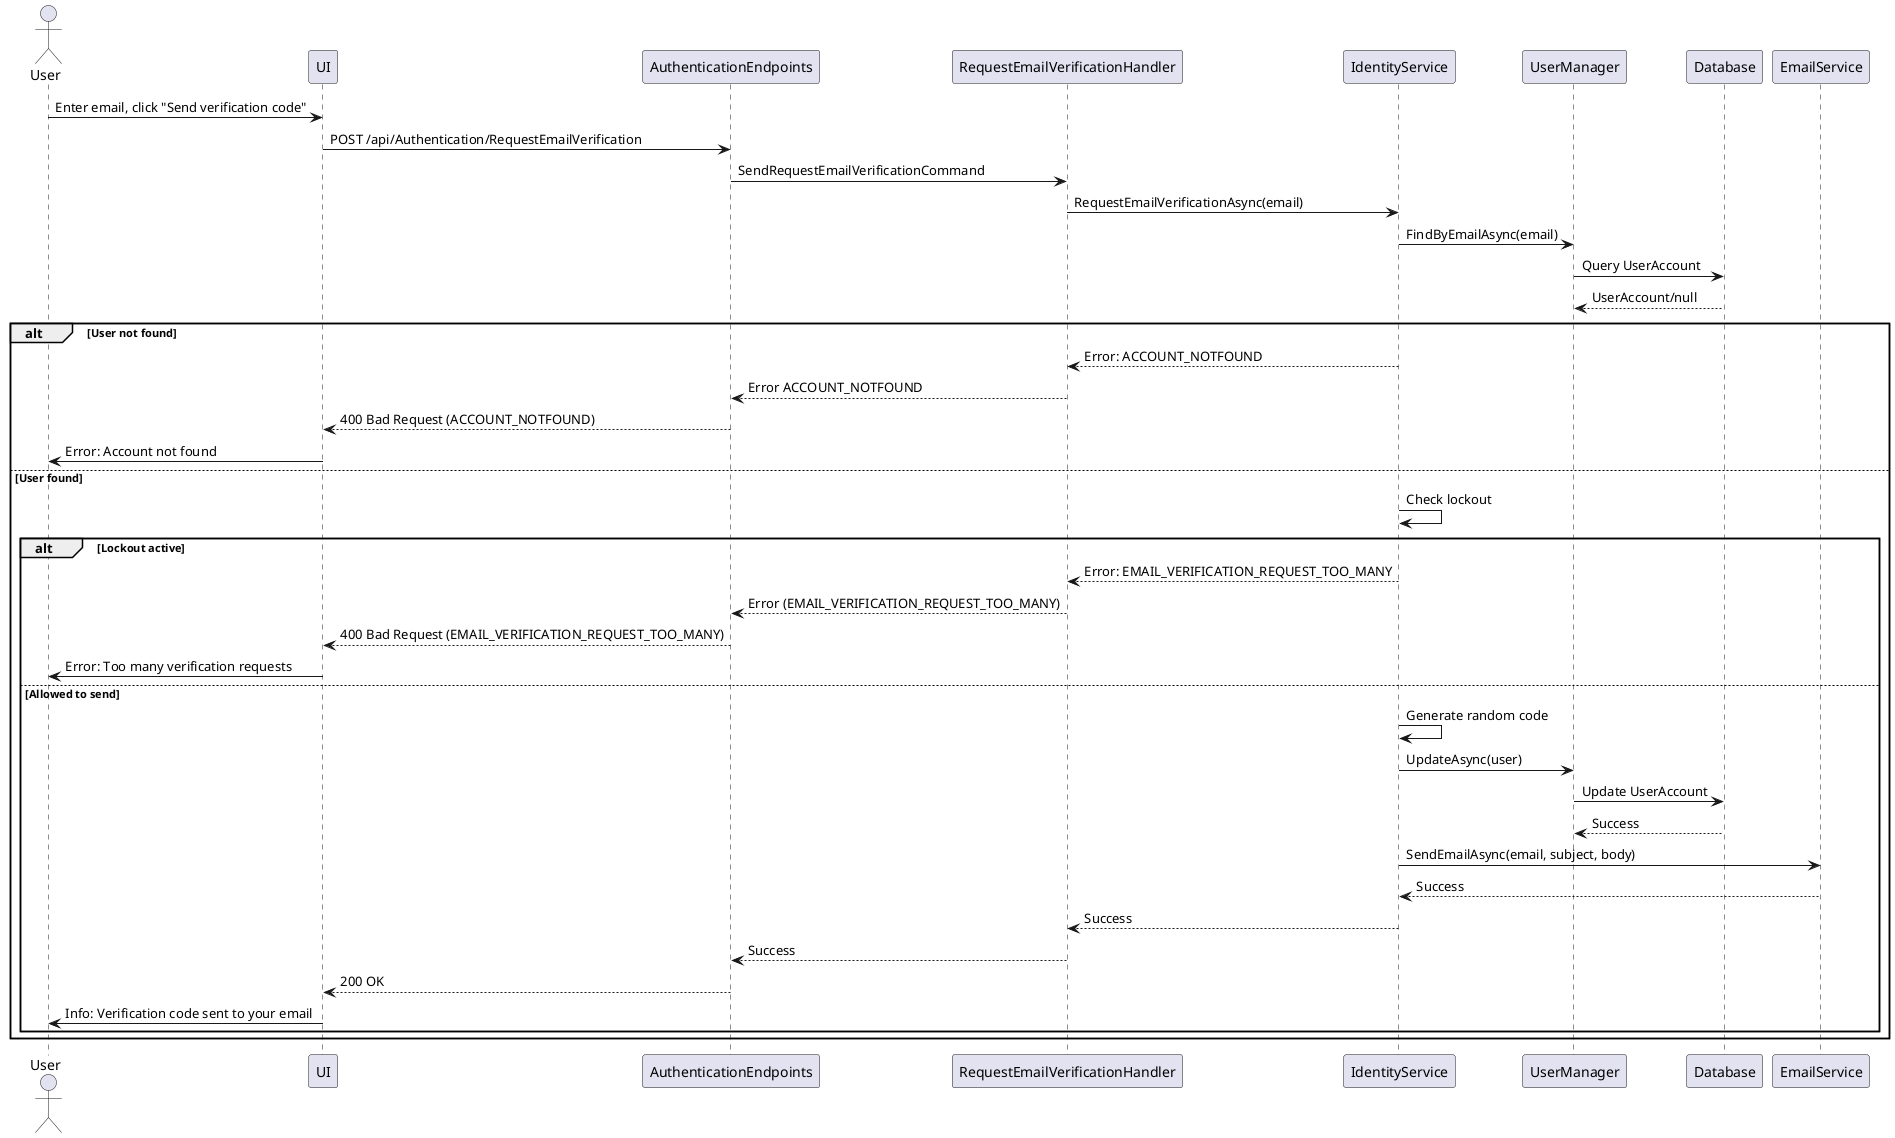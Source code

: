 @startuml
actor User
participant UI
participant AuthenticationEndpoints 
participant RequestEmailVerificationHandler
participant IdentityService
participant UserManager
participant Database
participant EmailService

User -> UI : Enter email, click "Send verification code"
UI -> AuthenticationEndpoints : POST /api/Authentication/RequestEmailVerification
AuthenticationEndpoints -> RequestEmailVerificationHandler : SendRequestEmailVerificationCommand
RequestEmailVerificationHandler -> IdentityService : RequestEmailVerificationAsync(email)
IdentityService -> UserManager : FindByEmailAsync(email)
UserManager -> Database : Query UserAccount
Database --> UserManager : UserAccount/null
alt User not found
    IdentityService --> RequestEmailVerificationHandler : Error: ACCOUNT_NOTFOUND
    RequestEmailVerificationHandler --> AuthenticationEndpoints : Error ACCOUNT_NOTFOUND
    AuthenticationEndpoints --> UI : 400 Bad Request (ACCOUNT_NOTFOUND)
    UI -> User : Error: Account not found
else User found
    IdentityService -> IdentityService : Check lockout
    alt Lockout active
        IdentityService --> RequestEmailVerificationHandler : Error: EMAIL_VERIFICATION_REQUEST_TOO_MANY
        RequestEmailVerificationHandler --> AuthenticationEndpoints : Error (EMAIL_VERIFICATION_REQUEST_TOO_MANY)
        AuthenticationEndpoints --> UI : 400 Bad Request (EMAIL_VERIFICATION_REQUEST_TOO_MANY)
        UI -> User : Error: Too many verification requests
    else Allowed to send
        IdentityService -> IdentityService : Generate random code
        IdentityService -> UserManager : UpdateAsync(user)
        UserManager -> Database : Update UserAccount
        Database --> UserManager : Success
        IdentityService -> EmailService : SendEmailAsync(email, subject, body)
        EmailService --> IdentityService : Success
        IdentityService --> RequestEmailVerificationHandler : Success
        RequestEmailVerificationHandler --> AuthenticationEndpoints : Success
        AuthenticationEndpoints --> UI : 200 OK
        UI -> User : Info: Verification code sent to your email
    end
end
@enduml